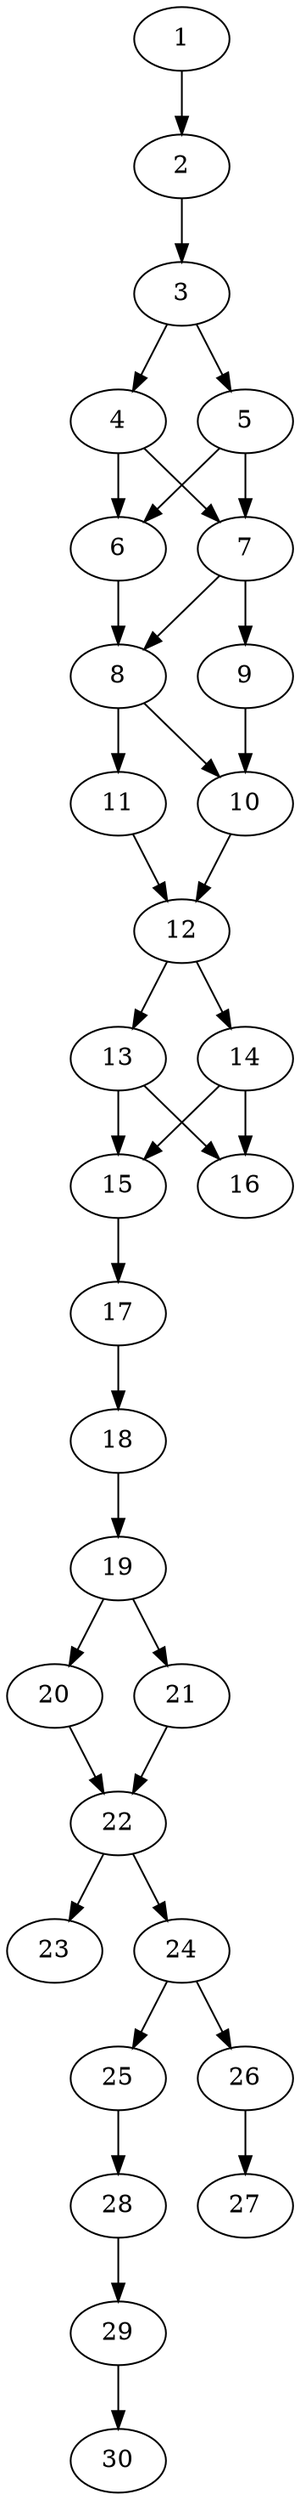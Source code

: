 // DAG automatically generated by daggen at Thu Oct  3 14:04:19 2019
// ./daggen --dot -n 30 --ccr 0.3 --fat 0.3 --regular 0.5 --density 0.6 --mindata 5242880 --maxdata 52428800 
digraph G {
  1 [size="169287680", alpha="0.09", expect_size="50786304"] 
  1 -> 2 [size ="50786304"]
  2 [size="84746240", alpha="0.07", expect_size="25423872"] 
  2 -> 3 [size ="25423872"]
  3 [size="120183467", alpha="0.09", expect_size="36055040"] 
  3 -> 4 [size ="36055040"]
  3 -> 5 [size ="36055040"]
  4 [size="53579093", alpha="0.15", expect_size="16073728"] 
  4 -> 6 [size ="16073728"]
  4 -> 7 [size ="16073728"]
  5 [size="59572907", alpha="0.09", expect_size="17871872"] 
  5 -> 6 [size ="17871872"]
  5 -> 7 [size ="17871872"]
  6 [size="149855573", alpha="0.02", expect_size="44956672"] 
  6 -> 8 [size ="44956672"]
  7 [size="35631787", alpha="0.12", expect_size="10689536"] 
  7 -> 8 [size ="10689536"]
  7 -> 9 [size ="10689536"]
  8 [size="86589440", alpha="0.13", expect_size="25976832"] 
  8 -> 10 [size ="25976832"]
  8 -> 11 [size ="25976832"]
  9 [size="77714773", alpha="0.05", expect_size="23314432"] 
  9 -> 10 [size ="23314432"]
  10 [size="174448640", alpha="0.14", expect_size="52334592"] 
  10 -> 12 [size ="52334592"]
  11 [size="165079040", alpha="0.19", expect_size="49523712"] 
  11 -> 12 [size ="49523712"]
  12 [size="76472320", alpha="0.11", expect_size="22941696"] 
  12 -> 13 [size ="22941696"]
  12 -> 14 [size ="22941696"]
  13 [size="133556907", alpha="0.18", expect_size="40067072"] 
  13 -> 15 [size ="40067072"]
  13 -> 16 [size ="40067072"]
  14 [size="43537067", alpha="0.14", expect_size="13061120"] 
  14 -> 15 [size ="13061120"]
  14 -> 16 [size ="13061120"]
  15 [size="158696107", alpha="0.18", expect_size="47608832"] 
  15 -> 17 [size ="47608832"]
  16 [size="75284480", alpha="0.15", expect_size="22585344"] 
  17 [size="87548587", alpha="0.07", expect_size="26264576"] 
  17 -> 18 [size ="26264576"]
  18 [size="26719573", alpha="0.05", expect_size="8015872"] 
  18 -> 19 [size ="8015872"]
  19 [size="126470827", alpha="0.12", expect_size="37941248"] 
  19 -> 20 [size ="37941248"]
  19 -> 21 [size ="37941248"]
  20 [size="162877440", alpha="0.17", expect_size="48863232"] 
  20 -> 22 [size ="48863232"]
  21 [size="114469547", alpha="0.02", expect_size="34340864"] 
  21 -> 22 [size ="34340864"]
  22 [size="103475200", alpha="0.15", expect_size="31042560"] 
  22 -> 23 [size ="31042560"]
  22 -> 24 [size ="31042560"]
  23 [size="32918187", alpha="0.01", expect_size="9875456"] 
  24 [size="172745387", alpha="0.12", expect_size="51823616"] 
  24 -> 25 [size ="51823616"]
  24 -> 26 [size ="51823616"]
  25 [size="123774293", alpha="0.08", expect_size="37132288"] 
  25 -> 28 [size ="37132288"]
  26 [size="105321813", alpha="0.01", expect_size="31596544"] 
  26 -> 27 [size ="31596544"]
  27 [size="69263360", alpha="0.17", expect_size="20779008"] 
  28 [size="125784747", alpha="0.01", expect_size="37735424"] 
  28 -> 29 [size ="37735424"]
  29 [size="168325120", alpha="0.13", expect_size="50497536"] 
  29 -> 30 [size ="50497536"]
  30 [size="102935893", alpha="0.04", expect_size="30880768"] 
}

